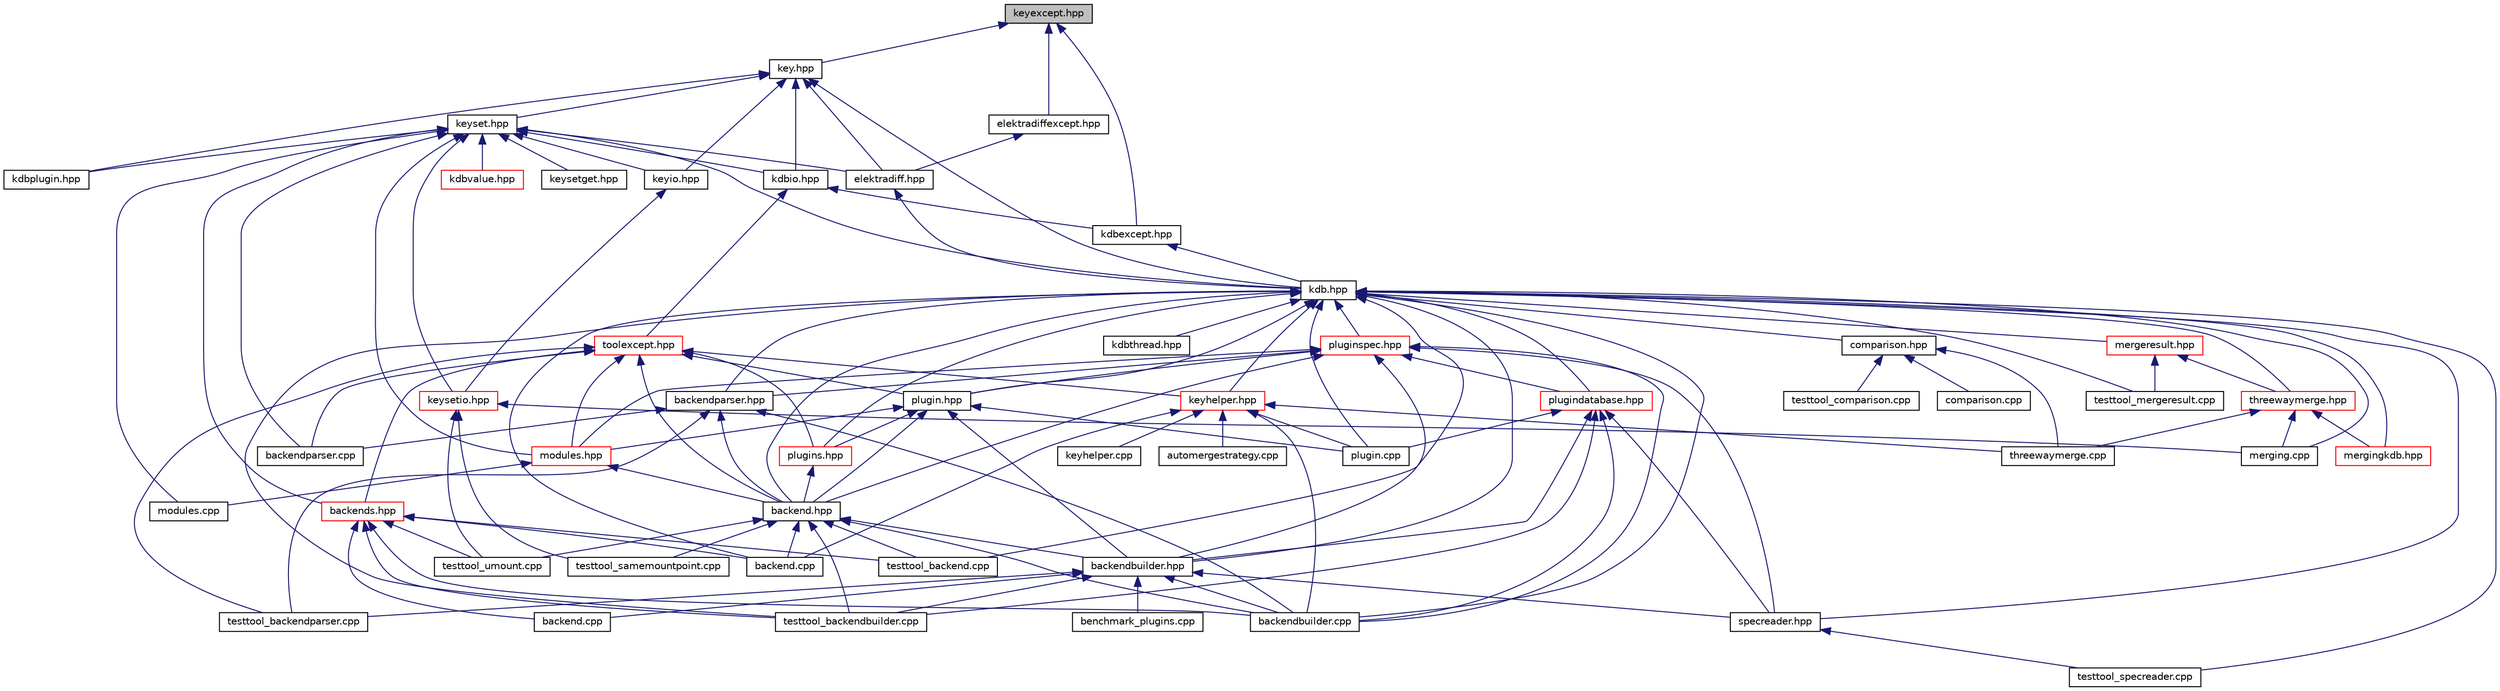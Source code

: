 digraph "keyexcept.hpp"
{
 // LATEX_PDF_SIZE
  edge [fontname="Helvetica",fontsize="10",labelfontname="Helvetica",labelfontsize="10"];
  node [fontname="Helvetica",fontsize="10",shape=record];
  Node1 [label="keyexcept.hpp",height=0.2,width=0.4,color="black", fillcolor="grey75", style="filled", fontcolor="black",tooltip=" "];
  Node1 -> Node2 [dir="back",color="midnightblue",fontsize="10",style="solid",fontname="Helvetica"];
  Node2 [label="elektradiffexcept.hpp",height=0.2,width=0.4,color="black", fillcolor="white", style="filled",URL="$elektradiffexcept_8hpp.html",tooltip=" "];
  Node2 -> Node3 [dir="back",color="midnightblue",fontsize="10",style="solid",fontname="Helvetica"];
  Node3 [label="elektradiff.hpp",height=0.2,width=0.4,color="black", fillcolor="white", style="filled",URL="$elektradiff_8hpp.html",tooltip=" "];
  Node3 -> Node4 [dir="back",color="midnightblue",fontsize="10",style="solid",fontname="Helvetica"];
  Node4 [label="kdb.hpp",height=0.2,width=0.4,color="black", fillcolor="white", style="filled",URL="$kdb_8hpp.html",tooltip=" "];
  Node4 -> Node5 [dir="back",color="midnightblue",fontsize="10",style="solid",fontname="Helvetica"];
  Node5 [label="merging.cpp",height=0.2,width=0.4,color="black", fillcolor="white", style="filled",URL="$merging_8cpp.html",tooltip=" "];
  Node4 -> Node6 [dir="back",color="midnightblue",fontsize="10",style="solid",fontname="Helvetica"];
  Node6 [label="backend.hpp",height=0.2,width=0.4,color="black", fillcolor="white", style="filled",URL="$backend_8hpp.html",tooltip="Implements a way to deal with a backend."];
  Node6 -> Node7 [dir="back",color="midnightblue",fontsize="10",style="solid",fontname="Helvetica"];
  Node7 [label="backendbuilder.hpp",height=0.2,width=0.4,color="black", fillcolor="white", style="filled",URL="$backendbuilder_8hpp.html",tooltip="Implements a way to build backends."];
  Node7 -> Node8 [dir="back",color="midnightblue",fontsize="10",style="solid",fontname="Helvetica"];
  Node8 [label="benchmark_plugins.cpp",height=0.2,width=0.4,color="black", fillcolor="white", style="filled",URL="$benchmark__plugins_8cpp.html",tooltip="benchmark for getenv"];
  Node7 -> Node9 [dir="back",color="midnightblue",fontsize="10",style="solid",fontname="Helvetica"];
  Node9 [label="backend.cpp",height=0.2,width=0.4,color="black", fillcolor="white", style="filled",URL="$examples_2backend_8cpp.html",tooltip=" "];
  Node7 -> Node10 [dir="back",color="midnightblue",fontsize="10",style="solid",fontname="Helvetica"];
  Node10 [label="specreader.hpp",height=0.2,width=0.4,color="black", fillcolor="white", style="filled",URL="$specreader_8hpp.html",tooltip="Implements a way to read spec for mounting purposes."];
  Node10 -> Node11 [dir="back",color="midnightblue",fontsize="10",style="solid",fontname="Helvetica"];
  Node11 [label="testtool_specreader.cpp",height=0.2,width=0.4,color="black", fillcolor="white", style="filled",URL="$testtool__specreader_8cpp.html",tooltip="Tests for the spec readerclass."];
  Node7 -> Node12 [dir="back",color="midnightblue",fontsize="10",style="solid",fontname="Helvetica"];
  Node12 [label="backendbuilder.cpp",height=0.2,width=0.4,color="black", fillcolor="white", style="filled",URL="$backendbuilder_8cpp.html",tooltip="Implementation of backend builder."];
  Node7 -> Node13 [dir="back",color="midnightblue",fontsize="10",style="solid",fontname="Helvetica"];
  Node13 [label="testtool_backendbuilder.cpp",height=0.2,width=0.4,color="black", fillcolor="white", style="filled",URL="$testtool__backendbuilder_8cpp.html",tooltip="Tests for the Backend builder class."];
  Node7 -> Node14 [dir="back",color="midnightblue",fontsize="10",style="solid",fontname="Helvetica"];
  Node14 [label="testtool_backendparser.cpp",height=0.2,width=0.4,color="black", fillcolor="white", style="filled",URL="$testtool__backendparser_8cpp.html",tooltip="Tests for the Backend parser class."];
  Node6 -> Node15 [dir="back",color="midnightblue",fontsize="10",style="solid",fontname="Helvetica"];
  Node15 [label="backend.cpp",height=0.2,width=0.4,color="black", fillcolor="white", style="filled",URL="$src_2backend_8cpp.html",tooltip="Implementation of backend."];
  Node6 -> Node12 [dir="back",color="midnightblue",fontsize="10",style="solid",fontname="Helvetica"];
  Node6 -> Node16 [dir="back",color="midnightblue",fontsize="10",style="solid",fontname="Helvetica"];
  Node16 [label="testtool_backend.cpp",height=0.2,width=0.4,color="black", fillcolor="white", style="filled",URL="$testtool__backend_8cpp.html",tooltip="Tests for the Backend class."];
  Node6 -> Node13 [dir="back",color="midnightblue",fontsize="10",style="solid",fontname="Helvetica"];
  Node6 -> Node17 [dir="back",color="midnightblue",fontsize="10",style="solid",fontname="Helvetica"];
  Node17 [label="testtool_samemountpoint.cpp",height=0.2,width=0.4,color="black", fillcolor="white", style="filled",URL="$testtool__samemountpoint_8cpp.html",tooltip="Tests for the Backend class."];
  Node6 -> Node18 [dir="back",color="midnightblue",fontsize="10",style="solid",fontname="Helvetica"];
  Node18 [label="testtool_umount.cpp",height=0.2,width=0.4,color="black", fillcolor="white", style="filled",URL="$testtool__umount_8cpp.html",tooltip="Tests for the umount."];
  Node4 -> Node7 [dir="back",color="midnightblue",fontsize="10",style="solid",fontname="Helvetica"];
  Node4 -> Node19 [dir="back",color="midnightblue",fontsize="10",style="solid",fontname="Helvetica"];
  Node19 [label="backendparser.hpp",height=0.2,width=0.4,color="black", fillcolor="white", style="filled",URL="$backendparser_8hpp.html",tooltip="Implements ways to parse backends."];
  Node19 -> Node6 [dir="back",color="midnightblue",fontsize="10",style="solid",fontname="Helvetica"];
  Node19 -> Node12 [dir="back",color="midnightblue",fontsize="10",style="solid",fontname="Helvetica"];
  Node19 -> Node20 [dir="back",color="midnightblue",fontsize="10",style="solid",fontname="Helvetica"];
  Node20 [label="backendparser.cpp",height=0.2,width=0.4,color="black", fillcolor="white", style="filled",URL="$backendparser_8cpp.html",tooltip="Tests for the Backend parser class."];
  Node19 -> Node14 [dir="back",color="midnightblue",fontsize="10",style="solid",fontname="Helvetica"];
  Node4 -> Node21 [dir="back",color="midnightblue",fontsize="10",style="solid",fontname="Helvetica"];
  Node21 [label="comparison.hpp",height=0.2,width=0.4,color="black", fillcolor="white", style="filled",URL="$comparison_8hpp.html",tooltip="Comparison helper functions."];
  Node21 -> Node22 [dir="back",color="midnightblue",fontsize="10",style="solid",fontname="Helvetica"];
  Node22 [label="comparison.cpp",height=0.2,width=0.4,color="black", fillcolor="white", style="filled",URL="$comparison_8cpp.html",tooltip="Comparison helper functions."];
  Node21 -> Node23 [dir="back",color="midnightblue",fontsize="10",style="solid",fontname="Helvetica"];
  Node23 [label="threewaymerge.cpp",height=0.2,width=0.4,color="black", fillcolor="white", style="filled",URL="$threewaymerge_8cpp.html",tooltip="Implementation of ThreeWayMerge."];
  Node21 -> Node24 [dir="back",color="midnightblue",fontsize="10",style="solid",fontname="Helvetica"];
  Node24 [label="testtool_comparison.cpp",height=0.2,width=0.4,color="black", fillcolor="white", style="filled",URL="$testtool__comparison_8cpp.html",tooltip="Tests for the comparison helper."];
  Node4 -> Node25 [dir="back",color="midnightblue",fontsize="10",style="solid",fontname="Helvetica"];
  Node25 [label="keyhelper.hpp",height=0.2,width=0.4,color="red", fillcolor="white", style="filled",URL="$keyhelper_8hpp.html",tooltip="Key helper functions."];
  Node25 -> Node15 [dir="back",color="midnightblue",fontsize="10",style="solid",fontname="Helvetica"];
  Node25 -> Node12 [dir="back",color="midnightblue",fontsize="10",style="solid",fontname="Helvetica"];
  Node25 -> Node26 [dir="back",color="midnightblue",fontsize="10",style="solid",fontname="Helvetica"];
  Node26 [label="keyhelper.cpp",height=0.2,width=0.4,color="black", fillcolor="white", style="filled",URL="$keyhelper_8cpp.html",tooltip="Key helper functions."];
  Node25 -> Node27 [dir="back",color="midnightblue",fontsize="10",style="solid",fontname="Helvetica"];
  Node27 [label="automergestrategy.cpp",height=0.2,width=0.4,color="black", fillcolor="white", style="filled",URL="$automergestrategy_8cpp.html",tooltip="Implementation of AutoMergeStrategy."];
  Node25 -> Node23 [dir="back",color="midnightblue",fontsize="10",style="solid",fontname="Helvetica"];
  Node25 -> Node33 [dir="back",color="midnightblue",fontsize="10",style="solid",fontname="Helvetica"];
  Node33 [label="plugin.cpp",height=0.2,width=0.4,color="black", fillcolor="white", style="filled",URL="$plugin_8cpp.html",tooltip="Implementation of plugin."];
  Node4 -> Node37 [dir="back",color="midnightblue",fontsize="10",style="solid",fontname="Helvetica"];
  Node37 [label="mergeresult.hpp",height=0.2,width=0.4,color="red", fillcolor="white", style="filled",URL="$mergeresult_8hpp.html",tooltip="Class modelling the result of a three way merge."];
  Node37 -> Node53 [dir="back",color="midnightblue",fontsize="10",style="solid",fontname="Helvetica"];
  Node53 [label="threewaymerge.hpp",height=0.2,width=0.4,color="red", fillcolor="white", style="filled",URL="$threewaymerge_8hpp.html",tooltip="Implements a way to build and deal with a backend."];
  Node53 -> Node5 [dir="back",color="midnightblue",fontsize="10",style="solid",fontname="Helvetica"];
  Node53 -> Node60 [dir="back",color="midnightblue",fontsize="10",style="solid",fontname="Helvetica"];
  Node60 [label="mergingkdb.hpp",height=0.2,width=0.4,color="red", fillcolor="white", style="filled",URL="$mergingkdb_8hpp.html",tooltip=" "];
  Node53 -> Node23 [dir="back",color="midnightblue",fontsize="10",style="solid",fontname="Helvetica"];
  Node37 -> Node66 [dir="back",color="midnightblue",fontsize="10",style="solid",fontname="Helvetica"];
  Node66 [label="testtool_mergeresult.cpp",height=0.2,width=0.4,color="black", fillcolor="white", style="filled",URL="$testtool__mergeresult_8cpp.html",tooltip="Tests for the Mergeresult class."];
  Node4 -> Node60 [dir="back",color="midnightblue",fontsize="10",style="solid",fontname="Helvetica"];
  Node4 -> Node53 [dir="back",color="midnightblue",fontsize="10",style="solid",fontname="Helvetica"];
  Node4 -> Node67 [dir="back",color="midnightblue",fontsize="10",style="solid",fontname="Helvetica"];
  Node67 [label="plugin.hpp",height=0.2,width=0.4,color="black", fillcolor="white", style="filled",URL="$plugin_8hpp.html",tooltip="Header file of plugin."];
  Node67 -> Node6 [dir="back",color="midnightblue",fontsize="10",style="solid",fontname="Helvetica"];
  Node67 -> Node7 [dir="back",color="midnightblue",fontsize="10",style="solid",fontname="Helvetica"];
  Node67 -> Node68 [dir="back",color="midnightblue",fontsize="10",style="solid",fontname="Helvetica"];
  Node68 [label="modules.hpp",height=0.2,width=0.4,color="red", fillcolor="white", style="filled",URL="$modules_8hpp.html",tooltip="Allows one to load plugins."];
  Node68 -> Node6 [dir="back",color="midnightblue",fontsize="10",style="solid",fontname="Helvetica"];
  Node68 -> Node69 [dir="back",color="midnightblue",fontsize="10",style="solid",fontname="Helvetica"];
  Node69 [label="modules.cpp",height=0.2,width=0.4,color="black", fillcolor="white", style="filled",URL="$modules_8cpp.html",tooltip="Implementation of module loading."];
  Node67 -> Node70 [dir="back",color="midnightblue",fontsize="10",style="solid",fontname="Helvetica"];
  Node70 [label="plugins.hpp",height=0.2,width=0.4,color="red", fillcolor="white", style="filled",URL="$plugins_8hpp.html",tooltip="Implementation of get/set and error plugins."];
  Node70 -> Node6 [dir="back",color="midnightblue",fontsize="10",style="solid",fontname="Helvetica"];
  Node67 -> Node33 [dir="back",color="midnightblue",fontsize="10",style="solid",fontname="Helvetica"];
  Node4 -> Node71 [dir="back",color="midnightblue",fontsize="10",style="solid",fontname="Helvetica"];
  Node71 [label="plugindatabase.hpp",height=0.2,width=0.4,color="red", fillcolor="white", style="filled",URL="$plugindatabase_8hpp.html",tooltip="Interface to all plugins."];
  Node71 -> Node7 [dir="back",color="midnightblue",fontsize="10",style="solid",fontname="Helvetica"];
  Node71 -> Node10 [dir="back",color="midnightblue",fontsize="10",style="solid",fontname="Helvetica"];
  Node71 -> Node12 [dir="back",color="midnightblue",fontsize="10",style="solid",fontname="Helvetica"];
  Node71 -> Node33 [dir="back",color="midnightblue",fontsize="10",style="solid",fontname="Helvetica"];
  Node71 -> Node13 [dir="back",color="midnightblue",fontsize="10",style="solid",fontname="Helvetica"];
  Node4 -> Node70 [dir="back",color="midnightblue",fontsize="10",style="solid",fontname="Helvetica"];
  Node4 -> Node73 [dir="back",color="midnightblue",fontsize="10",style="solid",fontname="Helvetica"];
  Node73 [label="pluginspec.hpp",height=0.2,width=0.4,color="red", fillcolor="white", style="filled",URL="$pluginspec_8hpp.html",tooltip="Interface to specify which plugin is meant."];
  Node73 -> Node6 [dir="back",color="midnightblue",fontsize="10",style="solid",fontname="Helvetica"];
  Node73 -> Node7 [dir="back",color="midnightblue",fontsize="10",style="solid",fontname="Helvetica"];
  Node73 -> Node19 [dir="back",color="midnightblue",fontsize="10",style="solid",fontname="Helvetica"];
  Node73 -> Node68 [dir="back",color="midnightblue",fontsize="10",style="solid",fontname="Helvetica"];
  Node73 -> Node67 [dir="back",color="midnightblue",fontsize="10",style="solid",fontname="Helvetica"];
  Node73 -> Node71 [dir="back",color="midnightblue",fontsize="10",style="solid",fontname="Helvetica"];
  Node73 -> Node10 [dir="back",color="midnightblue",fontsize="10",style="solid",fontname="Helvetica"];
  Node73 -> Node12 [dir="back",color="midnightblue",fontsize="10",style="solid",fontname="Helvetica"];
  Node4 -> Node10 [dir="back",color="midnightblue",fontsize="10",style="solid",fontname="Helvetica"];
  Node4 -> Node15 [dir="back",color="midnightblue",fontsize="10",style="solid",fontname="Helvetica"];
  Node4 -> Node12 [dir="back",color="midnightblue",fontsize="10",style="solid",fontname="Helvetica"];
  Node4 -> Node33 [dir="back",color="midnightblue",fontsize="10",style="solid",fontname="Helvetica"];
  Node4 -> Node16 [dir="back",color="midnightblue",fontsize="10",style="solid",fontname="Helvetica"];
  Node4 -> Node13 [dir="back",color="midnightblue",fontsize="10",style="solid",fontname="Helvetica"];
  Node4 -> Node66 [dir="back",color="midnightblue",fontsize="10",style="solid",fontname="Helvetica"];
  Node4 -> Node11 [dir="back",color="midnightblue",fontsize="10",style="solid",fontname="Helvetica"];
  Node4 -> Node76 [dir="back",color="midnightblue",fontsize="10",style="solid",fontname="Helvetica"];
  Node76 [label="kdbthread.hpp",height=0.2,width=0.4,color="black", fillcolor="white", style="filled",URL="$kdbthread_8hpp.html",tooltip=" "];
  Node1 -> Node77 [dir="back",color="midnightblue",fontsize="10",style="solid",fontname="Helvetica"];
  Node77 [label="kdbexcept.hpp",height=0.2,width=0.4,color="black", fillcolor="white", style="filled",URL="$kdbexcept_8hpp.html",tooltip=" "];
  Node77 -> Node4 [dir="back",color="midnightblue",fontsize="10",style="solid",fontname="Helvetica"];
  Node1 -> Node78 [dir="back",color="midnightblue",fontsize="10",style="solid",fontname="Helvetica"];
  Node78 [label="key.hpp",height=0.2,width=0.4,color="black", fillcolor="white", style="filled",URL="$key_8hpp.html",tooltip=" "];
  Node78 -> Node3 [dir="back",color="midnightblue",fontsize="10",style="solid",fontname="Helvetica"];
  Node78 -> Node4 [dir="back",color="midnightblue",fontsize="10",style="solid",fontname="Helvetica"];
  Node78 -> Node79 [dir="back",color="midnightblue",fontsize="10",style="solid",fontname="Helvetica"];
  Node79 [label="kdbio.hpp",height=0.2,width=0.4,color="black", fillcolor="white", style="filled",URL="$kdbio_8hpp.html",tooltip=" "];
  Node79 -> Node80 [dir="back",color="midnightblue",fontsize="10",style="solid",fontname="Helvetica"];
  Node80 [label="toolexcept.hpp",height=0.2,width=0.4,color="red", fillcolor="white", style="filled",URL="$toolexcept_8hpp.html",tooltip="Implementation of all exceptions elektratools library might throw."];
  Node80 -> Node6 [dir="back",color="midnightblue",fontsize="10",style="solid",fontname="Helvetica"];
  Node80 -> Node81 [dir="back",color="midnightblue",fontsize="10",style="solid",fontname="Helvetica"];
  Node81 [label="backends.hpp",height=0.2,width=0.4,color="red", fillcolor="white", style="filled",URL="$backends_8hpp.html",tooltip="Allows one to list all available backends."];
  Node81 -> Node9 [dir="back",color="midnightblue",fontsize="10",style="solid",fontname="Helvetica"];
  Node81 -> Node15 [dir="back",color="midnightblue",fontsize="10",style="solid",fontname="Helvetica"];
  Node81 -> Node12 [dir="back",color="midnightblue",fontsize="10",style="solid",fontname="Helvetica"];
  Node81 -> Node16 [dir="back",color="midnightblue",fontsize="10",style="solid",fontname="Helvetica"];
  Node81 -> Node13 [dir="back",color="midnightblue",fontsize="10",style="solid",fontname="Helvetica"];
  Node81 -> Node18 [dir="back",color="midnightblue",fontsize="10",style="solid",fontname="Helvetica"];
  Node80 -> Node25 [dir="back",color="midnightblue",fontsize="10",style="solid",fontname="Helvetica"];
  Node80 -> Node68 [dir="back",color="midnightblue",fontsize="10",style="solid",fontname="Helvetica"];
  Node80 -> Node67 [dir="back",color="midnightblue",fontsize="10",style="solid",fontname="Helvetica"];
  Node80 -> Node70 [dir="back",color="midnightblue",fontsize="10",style="solid",fontname="Helvetica"];
  Node80 -> Node20 [dir="back",color="midnightblue",fontsize="10",style="solid",fontname="Helvetica"];
  Node80 -> Node14 [dir="back",color="midnightblue",fontsize="10",style="solid",fontname="Helvetica"];
  Node79 -> Node77 [dir="back",color="midnightblue",fontsize="10",style="solid",fontname="Helvetica"];
  Node78 -> Node84 [dir="back",color="midnightblue",fontsize="10",style="solid",fontname="Helvetica"];
  Node84 [label="kdbplugin.hpp",height=0.2,width=0.4,color="black", fillcolor="white", style="filled",URL="$kdbplugin_8hpp.html",tooltip="Helpers for creating plugins."];
  Node78 -> Node85 [dir="back",color="midnightblue",fontsize="10",style="solid",fontname="Helvetica"];
  Node85 [label="keyio.hpp",height=0.2,width=0.4,color="black", fillcolor="white", style="filled",URL="$keyio_8hpp.html",tooltip=" "];
  Node85 -> Node86 [dir="back",color="midnightblue",fontsize="10",style="solid",fontname="Helvetica"];
  Node86 [label="keysetio.hpp",height=0.2,width=0.4,color="red", fillcolor="white", style="filled",URL="$keysetio_8hpp.html",tooltip=" "];
  Node86 -> Node5 [dir="back",color="midnightblue",fontsize="10",style="solid",fontname="Helvetica"];
  Node86 -> Node17 [dir="back",color="midnightblue",fontsize="10",style="solid",fontname="Helvetica"];
  Node86 -> Node18 [dir="back",color="midnightblue",fontsize="10",style="solid",fontname="Helvetica"];
  Node78 -> Node87 [dir="back",color="midnightblue",fontsize="10",style="solid",fontname="Helvetica"];
  Node87 [label="keyset.hpp",height=0.2,width=0.4,color="black", fillcolor="white", style="filled",URL="$keyset_8hpp.html",tooltip=" "];
  Node87 -> Node81 [dir="back",color="midnightblue",fontsize="10",style="solid",fontname="Helvetica"];
  Node87 -> Node68 [dir="back",color="midnightblue",fontsize="10",style="solid",fontname="Helvetica"];
  Node87 -> Node20 [dir="back",color="midnightblue",fontsize="10",style="solid",fontname="Helvetica"];
  Node87 -> Node69 [dir="back",color="midnightblue",fontsize="10",style="solid",fontname="Helvetica"];
  Node87 -> Node3 [dir="back",color="midnightblue",fontsize="10",style="solid",fontname="Helvetica"];
  Node87 -> Node4 [dir="back",color="midnightblue",fontsize="10",style="solid",fontname="Helvetica"];
  Node87 -> Node79 [dir="back",color="midnightblue",fontsize="10",style="solid",fontname="Helvetica"];
  Node87 -> Node84 [dir="back",color="midnightblue",fontsize="10",style="solid",fontname="Helvetica"];
  Node87 -> Node88 [dir="back",color="midnightblue",fontsize="10",style="solid",fontname="Helvetica"];
  Node88 [label="kdbvalue.hpp",height=0.2,width=0.4,color="red", fillcolor="white", style="filled",URL="$kdbvalue_8hpp.html",tooltip=" "];
  Node87 -> Node85 [dir="back",color="midnightblue",fontsize="10",style="solid",fontname="Helvetica"];
  Node87 -> Node90 [dir="back",color="midnightblue",fontsize="10",style="solid",fontname="Helvetica"];
  Node90 [label="keysetget.hpp",height=0.2,width=0.4,color="black", fillcolor="white", style="filled",URL="$keysetget_8hpp.html",tooltip=" "];
  Node87 -> Node86 [dir="back",color="midnightblue",fontsize="10",style="solid",fontname="Helvetica"];
}

